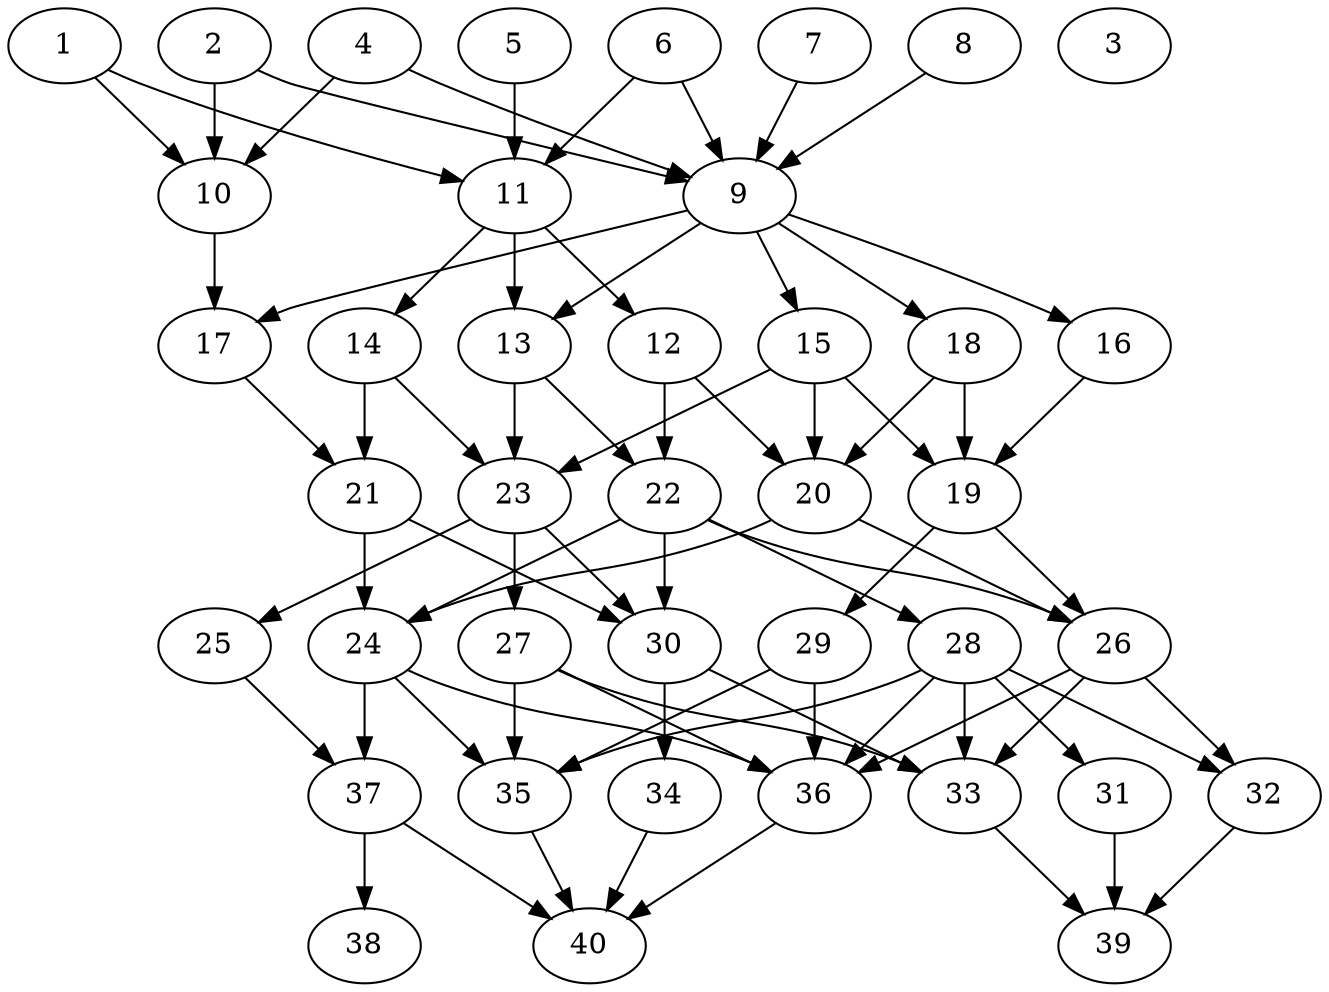 // DAG automatically generated by daggen at Tue Aug  6 16:28:35 2019
// ./daggen --dot -n 40 --ccr 0.4 --fat 0.5 --regular 0.5 --density 0.6 --mindata 5242880 --maxdata 52428800 
digraph G {
  1 [size="33472000", alpha="0.12", expect_size="13388800"] 
  1 -> 10 [size ="13388800"]
  1 -> 11 [size ="13388800"]
  2 [size="95040000", alpha="0.10", expect_size="38016000"] 
  2 -> 9 [size ="38016000"]
  2 -> 10 [size ="38016000"]
  3 [size="39362560", alpha="0.12", expect_size="15745024"] 
  4 [size="79874560", alpha="0.02", expect_size="31949824"] 
  4 -> 9 [size ="31949824"]
  4 -> 10 [size ="31949824"]
  5 [size="114396160", alpha="0.09", expect_size="45758464"] 
  5 -> 11 [size ="45758464"]
  6 [size="88483840", alpha="0.11", expect_size="35393536"] 
  6 -> 9 [size ="35393536"]
  6 -> 11 [size ="35393536"]
  7 [size="111383040", alpha="0.02", expect_size="44553216"] 
  7 -> 9 [size ="44553216"]
  8 [size="78574080", alpha="0.08", expect_size="31429632"] 
  8 -> 9 [size ="31429632"]
  9 [size="71040000", alpha="0.03", expect_size="28416000"] 
  9 -> 13 [size ="28416000"]
  9 -> 15 [size ="28416000"]
  9 -> 16 [size ="28416000"]
  9 -> 17 [size ="28416000"]
  9 -> 18 [size ="28416000"]
  10 [size="124551680", alpha="0.18", expect_size="49820672"] 
  10 -> 17 [size ="49820672"]
  11 [size="75176960", alpha="0.07", expect_size="30070784"] 
  11 -> 12 [size ="30070784"]
  11 -> 13 [size ="30070784"]
  11 -> 14 [size ="30070784"]
  12 [size="29455360", alpha="0.09", expect_size="11782144"] 
  12 -> 20 [size ="11782144"]
  12 -> 22 [size ="11782144"]
  13 [size="88097280", alpha="0.03", expect_size="35238912"] 
  13 -> 22 [size ="35238912"]
  13 -> 23 [size ="35238912"]
  14 [size="41226240", alpha="0.03", expect_size="16490496"] 
  14 -> 21 [size ="16490496"]
  14 -> 23 [size ="16490496"]
  15 [size="51048960", alpha="0.16", expect_size="20419584"] 
  15 -> 19 [size ="20419584"]
  15 -> 20 [size ="20419584"]
  15 -> 23 [size ="20419584"]
  16 [size="101345280", alpha="0.16", expect_size="40538112"] 
  16 -> 19 [size ="40538112"]
  17 [size="45790720", alpha="0.14", expect_size="18316288"] 
  17 -> 21 [size ="18316288"]
  18 [size="55134720", alpha="0.18", expect_size="22053888"] 
  18 -> 19 [size ="22053888"]
  18 -> 20 [size ="22053888"]
  19 [size="100006400", alpha="0.03", expect_size="40002560"] 
  19 -> 26 [size ="40002560"]
  19 -> 29 [size ="40002560"]
  20 [size="114977280", alpha="0.02", expect_size="45990912"] 
  20 -> 24 [size ="45990912"]
  20 -> 26 [size ="45990912"]
  21 [size="105062400", alpha="0.05", expect_size="42024960"] 
  21 -> 24 [size ="42024960"]
  21 -> 30 [size ="42024960"]
  22 [size="28613120", alpha="0.01", expect_size="11445248"] 
  22 -> 24 [size ="11445248"]
  22 -> 26 [size ="11445248"]
  22 -> 28 [size ="11445248"]
  22 -> 30 [size ="11445248"]
  23 [size="81438720", alpha="0.02", expect_size="32575488"] 
  23 -> 25 [size ="32575488"]
  23 -> 27 [size ="32575488"]
  23 -> 30 [size ="32575488"]
  24 [size="97213440", alpha="0.15", expect_size="38885376"] 
  24 -> 35 [size ="38885376"]
  24 -> 36 [size ="38885376"]
  24 -> 37 [size ="38885376"]
  25 [size="117120000", alpha="0.04", expect_size="46848000"] 
  25 -> 37 [size ="46848000"]
  26 [size="92866560", alpha="0.06", expect_size="37146624"] 
  26 -> 32 [size ="37146624"]
  26 -> 33 [size ="37146624"]
  26 -> 36 [size ="37146624"]
  27 [size="69012480", alpha="0.05", expect_size="27604992"] 
  27 -> 33 [size ="27604992"]
  27 -> 35 [size ="27604992"]
  27 -> 36 [size ="27604992"]
  28 [size="34309120", alpha="0.15", expect_size="13723648"] 
  28 -> 31 [size ="13723648"]
  28 -> 32 [size ="13723648"]
  28 -> 33 [size ="13723648"]
  28 -> 35 [size ="13723648"]
  28 -> 36 [size ="13723648"]
  29 [size="22594560", alpha="0.15", expect_size="9037824"] 
  29 -> 35 [size ="9037824"]
  29 -> 36 [size ="9037824"]
  30 [size="41126400", alpha="0.14", expect_size="16450560"] 
  30 -> 33 [size ="16450560"]
  30 -> 34 [size ="16450560"]
  31 [size="54714880", alpha="0.03", expect_size="21885952"] 
  31 -> 39 [size ="21885952"]
  32 [size="83722240", alpha="0.15", expect_size="33488896"] 
  32 -> 39 [size ="33488896"]
  33 [size="92121600", alpha="0.20", expect_size="36848640"] 
  33 -> 39 [size ="36848640"]
  34 [size="106165760", alpha="0.09", expect_size="42466304"] 
  34 -> 40 [size ="42466304"]
  35 [size="74662400", alpha="0.05", expect_size="29864960"] 
  35 -> 40 [size ="29864960"]
  36 [size="98897920", alpha="0.16", expect_size="39559168"] 
  36 -> 40 [size ="39559168"]
  37 [size="18321920", alpha="0.12", expect_size="7328768"] 
  37 -> 38 [size ="7328768"]
  37 -> 40 [size ="7328768"]
  38 [size="49175040", alpha="0.16", expect_size="19670016"] 
  39 [size="20994560", alpha="0.14", expect_size="8397824"] 
  40 [size="109683200", alpha="0.10", expect_size="43873280"] 
}
